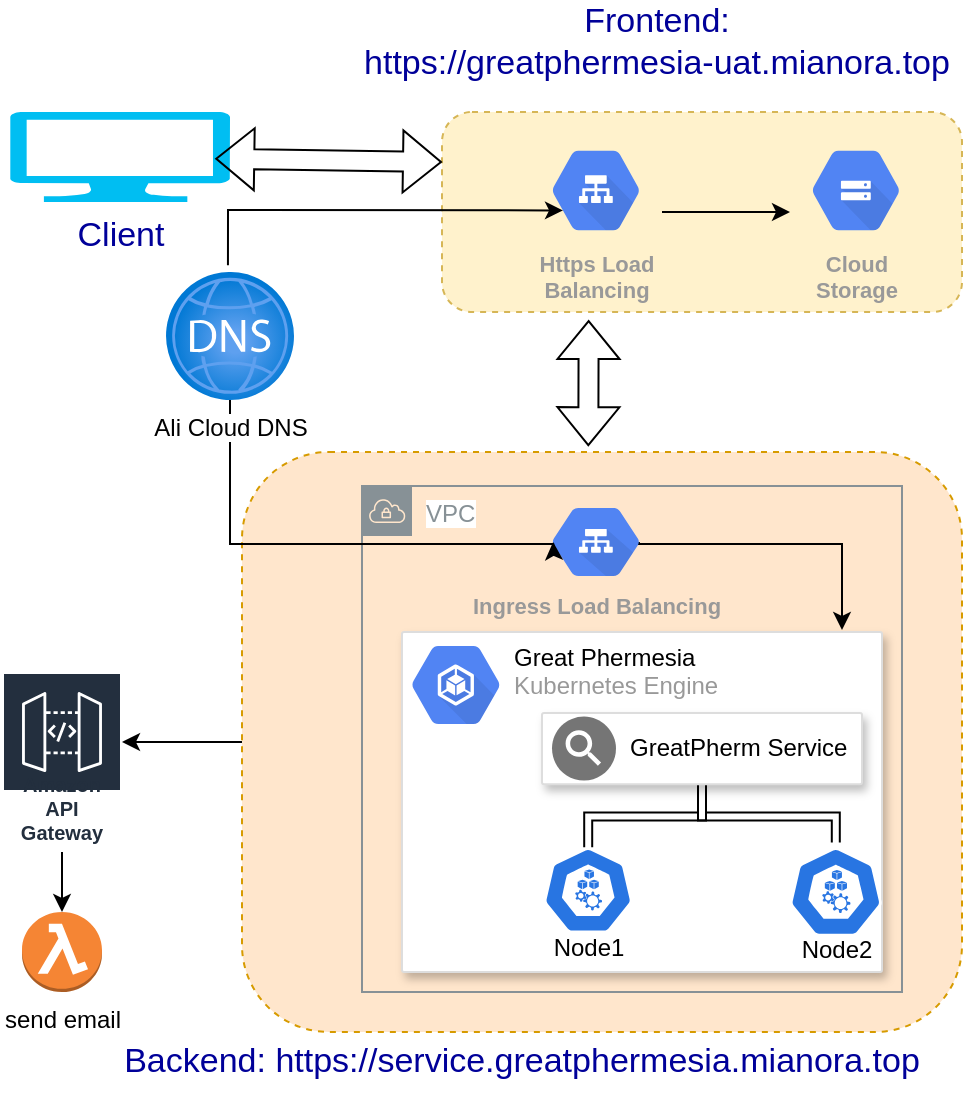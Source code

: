 <mxfile version="15.8.3" type="github">
  <diagram id="ikGtwgLMf36ZarADBzcD" name="Page-1">
    <mxGraphModel dx="1209" dy="627" grid="1" gridSize="10" guides="1" tooltips="1" connect="1" arrows="1" fold="1" page="1" pageScale="1" pageWidth="827" pageHeight="1169" math="0" shadow="0">
      <root>
        <mxCell id="0" />
        <mxCell id="1" parent="0" />
        <mxCell id="0rDF1MZR_nfFmdDpBObS-4" value="" style="edgeStyle=orthogonalEdgeStyle;rounded=0;orthogonalLoop=1;jettySize=auto;html=1;" edge="1" parent="1" source="jbyeKFmthqBh8CjG3WKW-44">
          <mxGeometry relative="1" as="geometry">
            <mxPoint x="360" y="485" as="targetPoint" />
          </mxGeometry>
        </mxCell>
        <mxCell id="jbyeKFmthqBh8CjG3WKW-44" value="" style="rounded=1;whiteSpace=wrap;html=1;labelBackgroundColor=default;strokeColor=#d79b00;fillColor=#ffe6cc;dashed=1;fontColor=default;" parent="1" vertex="1">
          <mxGeometry x="420" y="340" width="360" height="290" as="geometry" />
        </mxCell>
        <mxCell id="jbyeKFmthqBh8CjG3WKW-40" value="VPC" style="sketch=0;outlineConnect=0;gradientColor=none;html=1;whiteSpace=wrap;fontSize=12;fontStyle=0;shape=mxgraph.aws4.group;grIcon=mxgraph.aws4.group_vpc;strokeColor=#879196;fillColor=none;verticalAlign=top;align=left;spacingLeft=30;fontColor=#879196;dashed=0;labelBackgroundColor=default;" parent="1" vertex="1">
          <mxGeometry x="480" y="357" width="270" height="253" as="geometry" />
        </mxCell>
        <mxCell id="jbyeKFmthqBh8CjG3WKW-42" value="" style="rounded=1;whiteSpace=wrap;html=1;labelBackgroundColor=default;fillColor=#fff2cc;strokeColor=#d6b656;dashed=1;fontColor=default;" parent="1" vertex="1">
          <mxGeometry x="520" y="170" width="260" height="100" as="geometry" />
        </mxCell>
        <mxCell id="jbyeKFmthqBh8CjG3WKW-3" value="Cloud&#xa;Storage" style="sketch=0;html=1;fillColor=#5184F3;strokeColor=none;verticalAlign=top;labelPosition=center;verticalLabelPosition=bottom;align=center;spacingTop=-6;fontSize=11;fontStyle=1;fontColor=#999999;shape=mxgraph.gcp2.hexIcon;prIcon=cloud_storage" parent="1" vertex="1">
          <mxGeometry x="694" y="180" width="66" height="58.5" as="geometry" />
        </mxCell>
        <mxCell id="jbyeKFmthqBh8CjG3WKW-10" value="" style="strokeColor=#dddddd;shadow=1;strokeWidth=1;rounded=1;absoluteArcSize=1;arcSize=2;fillColor=default;fontColor=default;" parent="1" vertex="1">
          <mxGeometry x="500" y="430" width="240" height="170" as="geometry" />
        </mxCell>
        <mxCell id="jbyeKFmthqBh8CjG3WKW-11" value="&lt;font color=&quot;#000000&quot;&gt;Great Phermesia&lt;/font&gt;&lt;br&gt;Kubernetes Engine" style="sketch=0;dashed=0;connectable=0;html=1;fillColor=#5184F3;strokeColor=none;shape=mxgraph.gcp2.container_engine;part=1;labelPosition=right;verticalLabelPosition=middle;align=left;verticalAlign=top;spacingLeft=5;fontColor=#999999;fontSize=12;spacingTop=-8;" parent="jbyeKFmthqBh8CjG3WKW-10" vertex="1">
          <mxGeometry width="44" height="39" relative="1" as="geometry">
            <mxPoint x="5" y="7" as="offset" />
          </mxGeometry>
        </mxCell>
        <mxCell id="jbyeKFmthqBh8CjG3WKW-20" value="" style="edgeStyle=orthogonalEdgeStyle;rounded=0;orthogonalLoop=1;jettySize=auto;html=1;shape=link;strokeColor=default;labelBackgroundColor=default;fontColor=default;" parent="jbyeKFmthqBh8CjG3WKW-10" source="jbyeKFmthqBh8CjG3WKW-12" target="jbyeKFmthqBh8CjG3WKW-18" edge="1">
          <mxGeometry relative="1" as="geometry">
            <Array as="points">
              <mxPoint x="93" y="92.286" />
              <mxPoint x="150" y="92.286" />
            </Array>
          </mxGeometry>
        </mxCell>
        <mxCell id="jbyeKFmthqBh8CjG3WKW-12" value="&lt;br&gt;&lt;br&gt;&lt;br&gt;&lt;br&gt;Node1" style="sketch=0;html=1;dashed=0;whitespace=wrap;fillColor=#2875E2;strokeColor=#ffffff;points=[[0.005,0.63,0],[0.1,0.2,0],[0.9,0.2,0],[0.5,0,0],[0.995,0.63,0],[0.72,0.99,0],[0.5,1,0],[0.28,0.99,0]];shape=mxgraph.kubernetes.icon;prIcon=node;fontColor=default;" parent="jbyeKFmthqBh8CjG3WKW-10" vertex="1">
          <mxGeometry x="70" y="107.667" width="46.15" height="42.905" as="geometry" />
        </mxCell>
        <mxCell id="jbyeKFmthqBh8CjG3WKW-21" value="" style="edgeStyle=orthogonalEdgeStyle;rounded=0;orthogonalLoop=1;jettySize=auto;html=1;shape=link;strokeColor=default;labelBackgroundColor=default;fontColor=default;width=-4;" parent="jbyeKFmthqBh8CjG3WKW-10" source="jbyeKFmthqBh8CjG3WKW-15" target="jbyeKFmthqBh8CjG3WKW-18" edge="1">
          <mxGeometry relative="1" as="geometry">
            <Array as="points">
              <mxPoint x="217" y="92.286" />
              <mxPoint x="150" y="92.286" />
            </Array>
          </mxGeometry>
        </mxCell>
        <mxCell id="jbyeKFmthqBh8CjG3WKW-15" value="&lt;br&gt;&lt;br&gt;&lt;br&gt;&lt;br&gt;Node2" style="sketch=0;html=1;dashed=0;whitespace=wrap;fillColor=#2875E2;strokeColor=#ffffff;points=[[0.005,0.63,0],[0.1,0.2,0],[0.9,0.2,0],[0.5,0,0],[0.995,0.63,0],[0.72,0.99,0],[0.5,1,0],[0.28,0.99,0]];shape=mxgraph.kubernetes.icon;prIcon=node;fontColor=default;" parent="jbyeKFmthqBh8CjG3WKW-10" vertex="1">
          <mxGeometry x="193.84" y="105.238" width="46.15" height="49.381" as="geometry" />
        </mxCell>
        <mxCell id="jbyeKFmthqBh8CjG3WKW-18" value="" style="strokeColor=#dddddd;shadow=1;strokeWidth=1;rounded=1;absoluteArcSize=1;arcSize=2;fillColor=default;fontColor=default;" parent="jbyeKFmthqBh8CjG3WKW-10" vertex="1">
          <mxGeometry x="70" y="40.476" width="160" height="35.619" as="geometry" />
        </mxCell>
        <mxCell id="jbyeKFmthqBh8CjG3WKW-19" value="GreatPherm Service&amp;nbsp;" style="sketch=0;dashed=0;connectable=0;html=1;fillColor=#757575;strokeColor=none;shape=mxgraph.gcp2.service_discovery;part=1;labelPosition=right;verticalLabelPosition=middle;align=left;verticalAlign=middle;spacingLeft=5;fontSize=12;" parent="jbyeKFmthqBh8CjG3WKW-18" vertex="1">
          <mxGeometry y="0.5" width="32" height="32" relative="1" as="geometry">
            <mxPoint x="5" y="-16" as="offset" />
          </mxGeometry>
        </mxCell>
        <mxCell id="jbyeKFmthqBh8CjG3WKW-46" value="" style="edgeStyle=orthogonalEdgeStyle;rounded=0;orthogonalLoop=1;jettySize=auto;html=1;labelBackgroundColor=default;fontColor=default;strokeColor=default;exitX=0.825;exitY=0.5;exitDx=0;exitDy=0;exitPerimeter=0;" parent="1" source="jbyeKFmthqBh8CjG3WKW-26" edge="1">
          <mxGeometry relative="1" as="geometry">
            <mxPoint x="720" y="429" as="targetPoint" />
            <Array as="points">
              <mxPoint x="720" y="386" />
            </Array>
          </mxGeometry>
        </mxCell>
        <mxCell id="jbyeKFmthqBh8CjG3WKW-26" value="Ingress Load Balancing" style="sketch=0;html=1;fillColor=#5184F3;strokeColor=none;verticalAlign=top;labelPosition=center;verticalLabelPosition=bottom;align=center;spacingTop=-6;fontSize=11;fontStyle=1;fontColor=#999999;shape=mxgraph.gcp2.hexIcon;prIcon=cloud_load_balancing" parent="1" vertex="1">
          <mxGeometry x="564" y="360" width="66" height="50" as="geometry" />
        </mxCell>
        <mxCell id="jbyeKFmthqBh8CjG3WKW-43" value="" style="edgeStyle=orthogonalEdgeStyle;rounded=0;orthogonalLoop=1;jettySize=auto;html=1;labelBackgroundColor=default;fontColor=default;strokeColor=default;" parent="1" source="jbyeKFmthqBh8CjG3WKW-27" target="jbyeKFmthqBh8CjG3WKW-3" edge="1">
          <mxGeometry relative="1" as="geometry">
            <Array as="points">
              <mxPoint x="680" y="220" />
              <mxPoint x="680" y="220" />
            </Array>
          </mxGeometry>
        </mxCell>
        <mxCell id="jbyeKFmthqBh8CjG3WKW-27" value="Https Load&lt;br&gt;Balancing" style="sketch=0;html=1;fillColor=#5184F3;strokeColor=none;verticalAlign=top;labelPosition=center;verticalLabelPosition=bottom;align=center;spacingTop=-6;fontSize=11;fontStyle=1;fontColor=#999999;shape=mxgraph.gcp2.hexIcon;prIcon=cloud_load_balancing" parent="1" vertex="1">
          <mxGeometry x="564" y="180" width="66" height="58.5" as="geometry" />
        </mxCell>
        <mxCell id="jbyeKFmthqBh8CjG3WKW-35" style="edgeStyle=orthogonalEdgeStyle;rounded=0;orthogonalLoop=1;jettySize=auto;html=1;entryX=0.175;entryY=0.5;entryDx=0;entryDy=0;entryPerimeter=0;labelBackgroundColor=default;fontColor=default;strokeColor=default;" parent="1" source="jbyeKFmthqBh8CjG3WKW-28" target="jbyeKFmthqBh8CjG3WKW-26" edge="1">
          <mxGeometry relative="1" as="geometry">
            <Array as="points">
              <mxPoint x="414" y="386" />
            </Array>
          </mxGeometry>
        </mxCell>
        <mxCell id="jbyeKFmthqBh8CjG3WKW-28" value="Ali Cloud DNS" style="aspect=fixed;html=1;points=[];align=center;image;fontSize=12;image=img/lib/azure2/networking/DNS_Zones.svg;fontColor=default;fillColor=default;labelBackgroundColor=default;" parent="1" vertex="1">
          <mxGeometry x="382" y="250" width="64" height="64" as="geometry" />
        </mxCell>
        <mxCell id="jbyeKFmthqBh8CjG3WKW-34" value="" style="endArrow=classic;html=1;rounded=0;labelBackgroundColor=default;fontColor=default;strokeColor=default;entryX=0.25;entryY=0.67;entryDx=0;entryDy=0;entryPerimeter=0;exitX=0.484;exitY=-0.052;exitDx=0;exitDy=0;exitPerimeter=0;" parent="1" source="jbyeKFmthqBh8CjG3WKW-28" target="jbyeKFmthqBh8CjG3WKW-27" edge="1">
          <mxGeometry width="50" height="50" relative="1" as="geometry">
            <mxPoint x="270" y="300" as="sourcePoint" />
            <mxPoint x="320" y="280" as="targetPoint" />
            <Array as="points">
              <mxPoint x="413" y="219" />
            </Array>
          </mxGeometry>
        </mxCell>
        <mxCell id="jbyeKFmthqBh8CjG3WKW-48" value="" style="shape=flexArrow;endArrow=classic;startArrow=classic;html=1;rounded=0;labelBackgroundColor=default;fontColor=default;strokeColor=default;entryX=0.282;entryY=1.04;entryDx=0;entryDy=0;entryPerimeter=0;exitX=0.481;exitY=-0.01;exitDx=0;exitDy=0;exitPerimeter=0;" parent="1" source="jbyeKFmthqBh8CjG3WKW-44" target="jbyeKFmthqBh8CjG3WKW-42" edge="1">
          <mxGeometry width="100" height="100" relative="1" as="geometry">
            <mxPoint x="432" y="340" as="sourcePoint" />
            <mxPoint x="480" y="280" as="targetPoint" />
          </mxGeometry>
        </mxCell>
        <mxCell id="jbyeKFmthqBh8CjG3WKW-50" value="&lt;font style=&quot;font-size: 17px&quot; color=&quot;#000099&quot;&gt;Frontend: &lt;br&gt;&lt;font style=&quot;font-size: 17px&quot;&gt;https://greatphermesia-uat.mianora.top&lt;/font&gt;&lt;/font&gt;" style="text;html=1;align=center;verticalAlign=middle;whiteSpace=wrap;rounded=0;dashed=1;labelBackgroundColor=default;strokeWidth=17;glass=0;fontColor=default;strokeColor=none;" parent="1" vertex="1">
          <mxGeometry x="470" y="120" width="315" height="30" as="geometry" />
        </mxCell>
        <mxCell id="jbyeKFmthqBh8CjG3WKW-51" value="&lt;font style=&quot;font-size: 17px&quot; color=&quot;#000099&quot;&gt;Backend: &lt;font style=&quot;font-size: 17px&quot;&gt;https://service.greatphermesia.mianora.top&lt;/font&gt;&lt;/font&gt;" style="text;html=1;strokeColor=none;fillColor=none;align=center;verticalAlign=middle;whiteSpace=wrap;rounded=0;dashed=1;labelBackgroundColor=default;fontColor=default;strokeWidth=15;" parent="1" vertex="1">
          <mxGeometry x="360" y="630" width="400" height="30" as="geometry" />
        </mxCell>
        <mxCell id="jbyeKFmthqBh8CjG3WKW-52" value="Client" style="verticalLabelPosition=bottom;html=1;verticalAlign=top;align=center;strokeColor=none;fillColor=#00BEF2;shape=mxgraph.azure.computer;pointerEvents=1;glass=0;dashed=1;labelBackgroundColor=default;fontSize=17;fontColor=#000099;" parent="1" vertex="1">
          <mxGeometry x="304" y="170" width="110" height="45" as="geometry" />
        </mxCell>
        <mxCell id="jbyeKFmthqBh8CjG3WKW-55" value="" style="shape=flexArrow;endArrow=classic;startArrow=classic;html=1;rounded=0;labelBackgroundColor=default;fontSize=17;fontColor=default;strokeColor=default;exitX=0.933;exitY=0.519;exitDx=0;exitDy=0;exitPerimeter=0;entryX=0;entryY=0.25;entryDx=0;entryDy=0;" parent="1" source="jbyeKFmthqBh8CjG3WKW-52" target="jbyeKFmthqBh8CjG3WKW-42" edge="1">
          <mxGeometry width="100" height="100" relative="1" as="geometry">
            <mxPoint x="200" y="205" as="sourcePoint" />
            <mxPoint x="340" y="200" as="targetPoint" />
          </mxGeometry>
        </mxCell>
        <mxCell id="0rDF1MZR_nfFmdDpBObS-1" value="send email" style="outlineConnect=0;dashed=0;verticalLabelPosition=bottom;verticalAlign=top;align=center;html=1;shape=mxgraph.aws3.lambda_function;fillColor=#F58534;gradientColor=none;" vertex="1" parent="1">
          <mxGeometry x="310" y="570" width="40" height="40" as="geometry" />
        </mxCell>
        <mxCell id="0rDF1MZR_nfFmdDpBObS-5" value="" style="edgeStyle=orthogonalEdgeStyle;rounded=0;orthogonalLoop=1;jettySize=auto;html=1;" edge="1" parent="1" target="0rDF1MZR_nfFmdDpBObS-1">
          <mxGeometry relative="1" as="geometry">
            <mxPoint x="340" y="506.5" as="sourcePoint" />
          </mxGeometry>
        </mxCell>
        <mxCell id="0rDF1MZR_nfFmdDpBObS-6" value="Amazon API Gateway" style="sketch=0;outlineConnect=0;fontColor=#232F3E;gradientColor=none;strokeColor=#ffffff;fillColor=#232F3E;dashed=0;verticalLabelPosition=middle;verticalAlign=bottom;align=center;html=1;whiteSpace=wrap;fontSize=10;fontStyle=1;spacing=3;shape=mxgraph.aws4.productIcon;prIcon=mxgraph.aws4.api_gateway;" vertex="1" parent="1">
          <mxGeometry x="300" y="450" width="60" height="90" as="geometry" />
        </mxCell>
      </root>
    </mxGraphModel>
  </diagram>
</mxfile>
